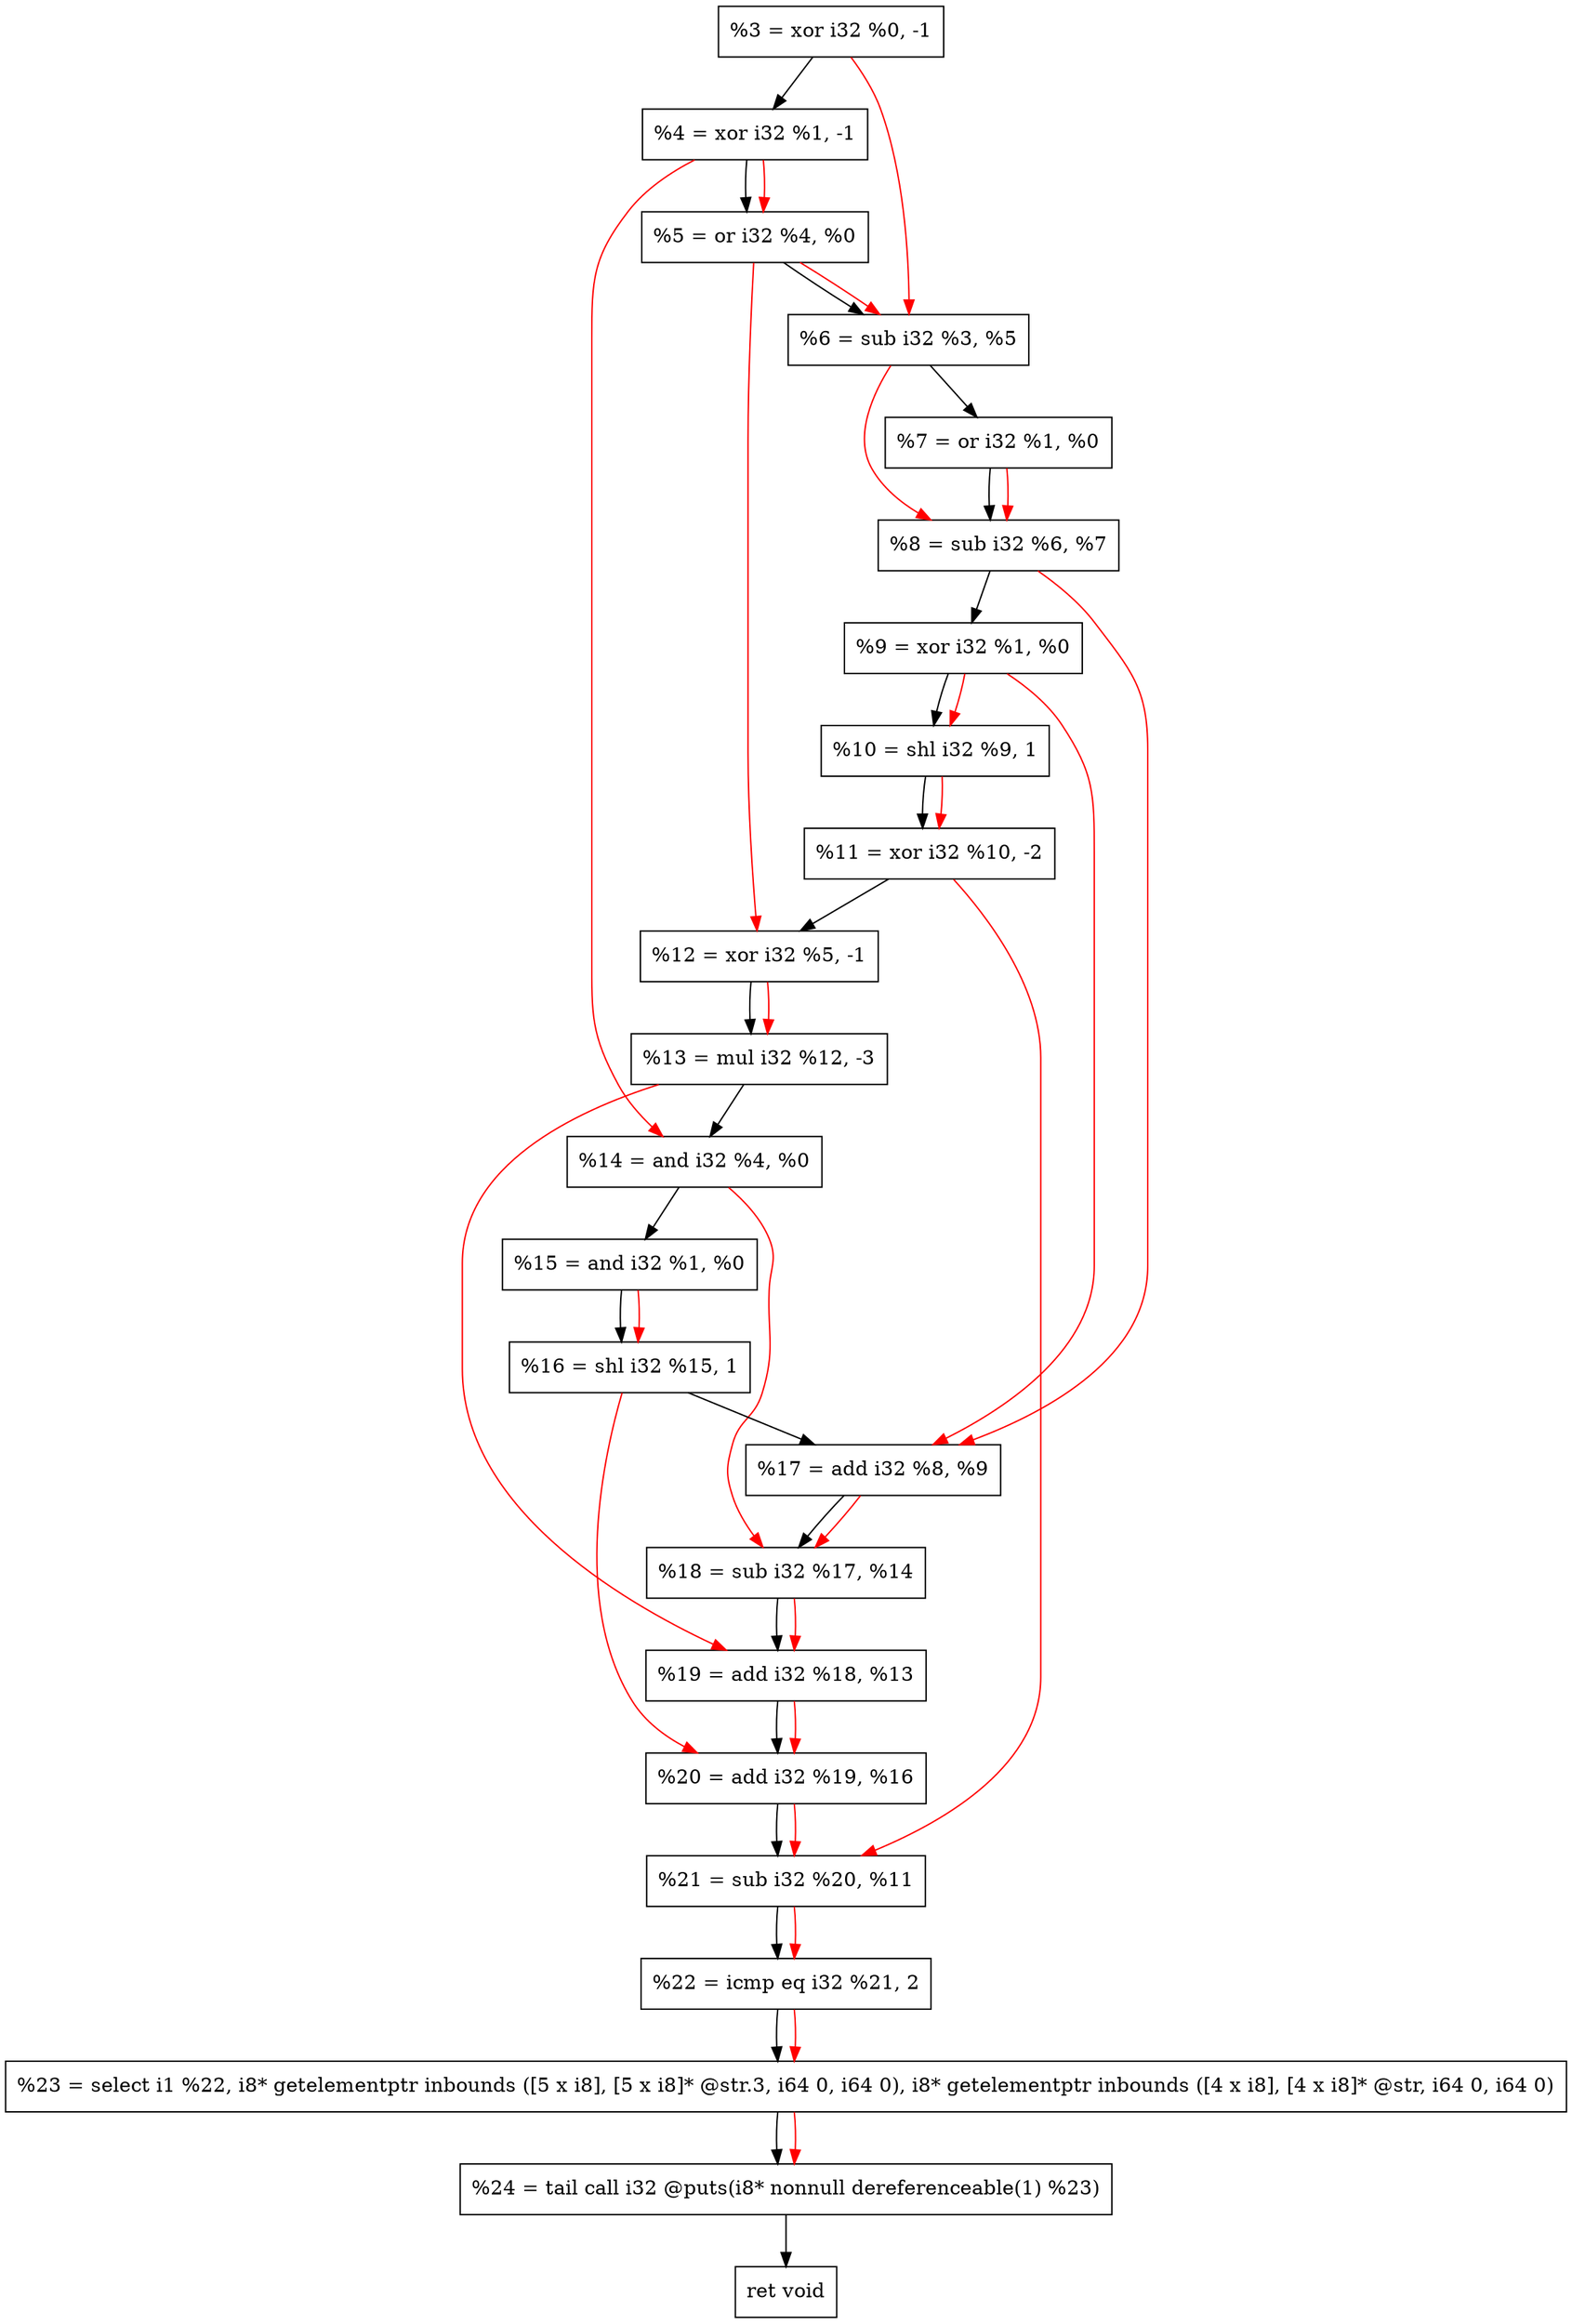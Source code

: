 digraph "DFG for'crackme' function" {
	Node0x780ac0[shape=record, label="  %3 = xor i32 %0, -1"];
	Node0x780b30[shape=record, label="  %4 = xor i32 %1, -1"];
	Node0x780bf0[shape=record, label="  %5 = or i32 %4, %0"];
	Node0x780c60[shape=record, label="  %6 = sub i32 %3, %5"];
	Node0x780cd0[shape=record, label="  %7 = or i32 %1, %0"];
	Node0x780d40[shape=record, label="  %8 = sub i32 %6, %7"];
	Node0x780db0[shape=record, label="  %9 = xor i32 %1, %0"];
	Node0x780e20[shape=record, label="  %10 = shl i32 %9, 1"];
	Node0x780ec0[shape=record, label="  %11 = xor i32 %10, -2"];
	Node0x780f30[shape=record, label="  %12 = xor i32 %5, -1"];
	Node0x780fd0[shape=record, label="  %13 = mul i32 %12, -3"];
	Node0x781040[shape=record, label="  %14 = and i32 %4, %0"];
	Node0x7810b0[shape=record, label="  %15 = and i32 %1, %0"];
	Node0x781120[shape=record, label="  %16 = shl i32 %15, 1"];
	Node0x781190[shape=record, label="  %17 = add i32 %8, %9"];
	Node0x781200[shape=record, label="  %18 = sub i32 %17, %14"];
	Node0x781270[shape=record, label="  %19 = add i32 %18, %13"];
	Node0x7812e0[shape=record, label="  %20 = add i32 %19, %16"];
	Node0x781350[shape=record, label="  %21 = sub i32 %20, %11"];
	Node0x7813f0[shape=record, label="  %22 = icmp eq i32 %21, 2"];
	Node0x721268[shape=record, label="  %23 = select i1 %22, i8* getelementptr inbounds ([5 x i8], [5 x i8]* @str.3, i64 0, i64 0), i8* getelementptr inbounds ([4 x i8], [4 x i8]* @str, i64 0, i64 0)"];
	Node0x781890[shape=record, label="  %24 = tail call i32 @puts(i8* nonnull dereferenceable(1) %23)"];
	Node0x7818e0[shape=record, label="  ret void"];
	Node0x780ac0 -> Node0x780b30;
	Node0x780b30 -> Node0x780bf0;
	Node0x780bf0 -> Node0x780c60;
	Node0x780c60 -> Node0x780cd0;
	Node0x780cd0 -> Node0x780d40;
	Node0x780d40 -> Node0x780db0;
	Node0x780db0 -> Node0x780e20;
	Node0x780e20 -> Node0x780ec0;
	Node0x780ec0 -> Node0x780f30;
	Node0x780f30 -> Node0x780fd0;
	Node0x780fd0 -> Node0x781040;
	Node0x781040 -> Node0x7810b0;
	Node0x7810b0 -> Node0x781120;
	Node0x781120 -> Node0x781190;
	Node0x781190 -> Node0x781200;
	Node0x781200 -> Node0x781270;
	Node0x781270 -> Node0x7812e0;
	Node0x7812e0 -> Node0x781350;
	Node0x781350 -> Node0x7813f0;
	Node0x7813f0 -> Node0x721268;
	Node0x721268 -> Node0x781890;
	Node0x781890 -> Node0x7818e0;
edge [color=red]
	Node0x780b30 -> Node0x780bf0;
	Node0x780ac0 -> Node0x780c60;
	Node0x780bf0 -> Node0x780c60;
	Node0x780c60 -> Node0x780d40;
	Node0x780cd0 -> Node0x780d40;
	Node0x780db0 -> Node0x780e20;
	Node0x780e20 -> Node0x780ec0;
	Node0x780bf0 -> Node0x780f30;
	Node0x780f30 -> Node0x780fd0;
	Node0x780b30 -> Node0x781040;
	Node0x7810b0 -> Node0x781120;
	Node0x780d40 -> Node0x781190;
	Node0x780db0 -> Node0x781190;
	Node0x781190 -> Node0x781200;
	Node0x781040 -> Node0x781200;
	Node0x781200 -> Node0x781270;
	Node0x780fd0 -> Node0x781270;
	Node0x781270 -> Node0x7812e0;
	Node0x781120 -> Node0x7812e0;
	Node0x7812e0 -> Node0x781350;
	Node0x780ec0 -> Node0x781350;
	Node0x781350 -> Node0x7813f0;
	Node0x7813f0 -> Node0x721268;
	Node0x721268 -> Node0x781890;
}
